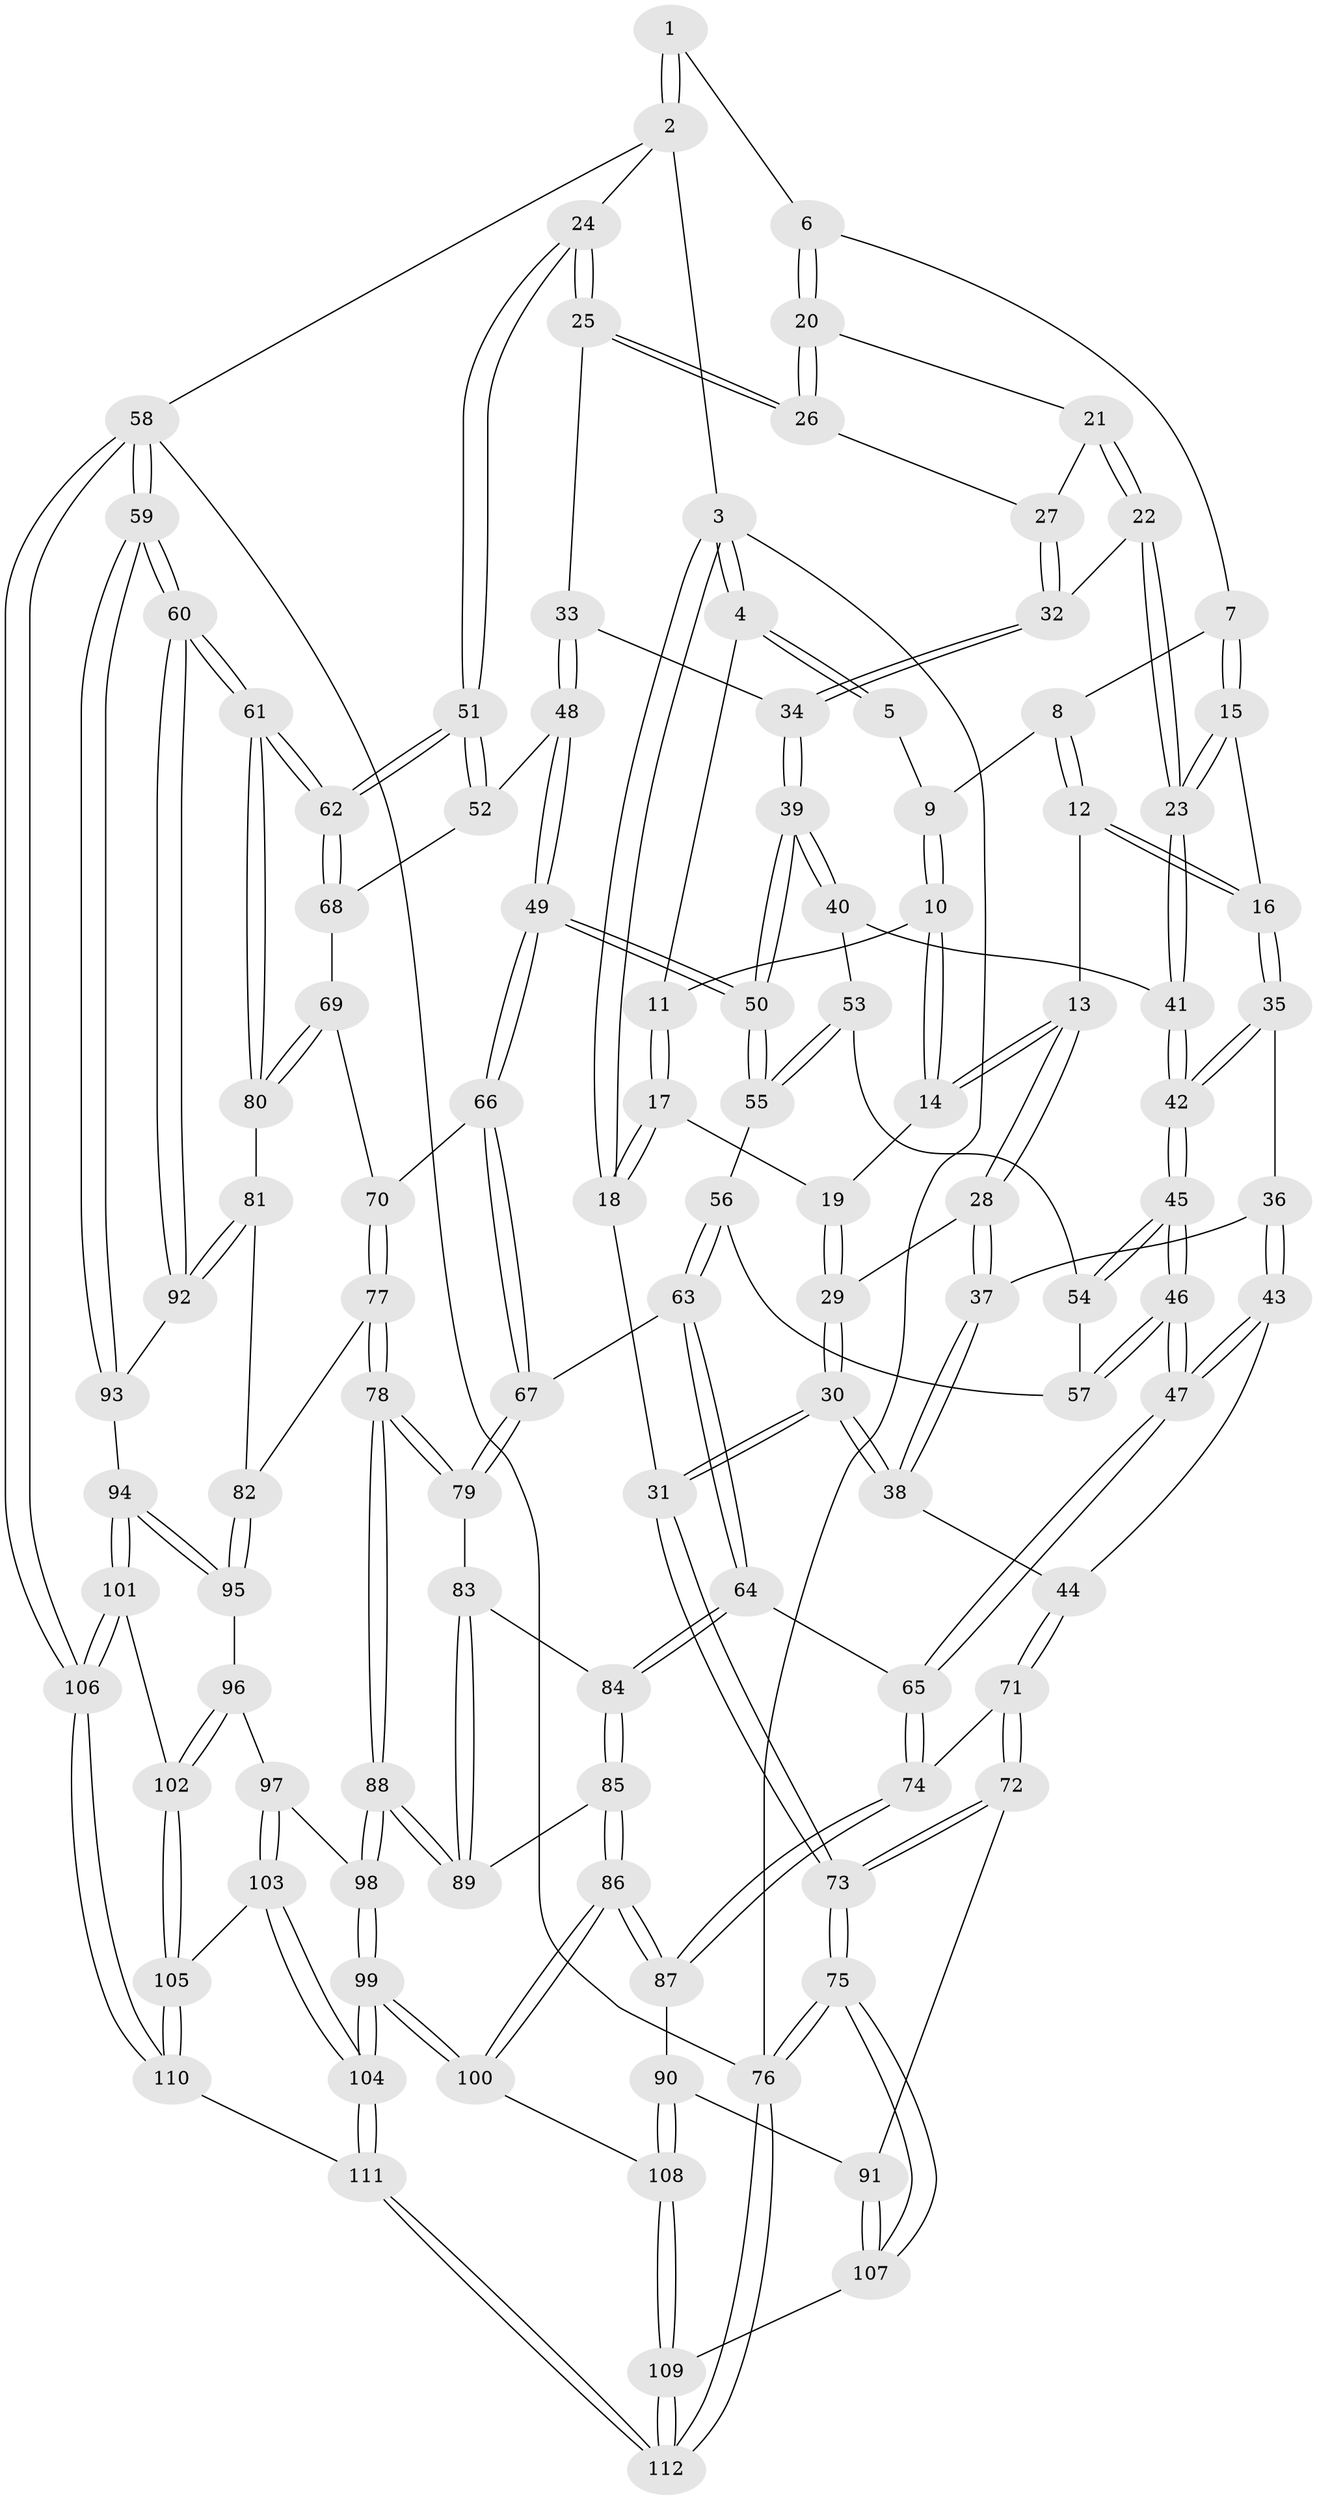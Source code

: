 // coarse degree distribution, {2: 0.075, 4: 0.1, 5: 0.075, 3: 0.75}
// Generated by graph-tools (version 1.1) at 2025/54/03/04/25 22:54:21]
// undirected, 112 vertices, 277 edges
graph export_dot {
  node [color=gray90,style=filled];
  1 [pos="+0.6834508107641563+0"];
  2 [pos="+1+0"];
  3 [pos="+0+0"];
  4 [pos="+0+0"];
  5 [pos="+0.2833079229925107+0"];
  6 [pos="+0.6063738704517645+0.03632531924989547"];
  7 [pos="+0.39005330590550896+0.001223050458711159"];
  8 [pos="+0.345691853485744+0"];
  9 [pos="+0.2856077138201253+0"];
  10 [pos="+0.19825103469297653+0.05552888533406571"];
  11 [pos="+0.09286387054065841+0.07579770679692391"];
  12 [pos="+0.30780437352874107+0.13146055606030713"];
  13 [pos="+0.2521381945442643+0.1557403490035588"];
  14 [pos="+0.200716629399547+0.0905974904993188"];
  15 [pos="+0.49112645289190837+0.1871792520261098"];
  16 [pos="+0.43185755179877106+0.1985642568467013"];
  17 [pos="+0.07718086228174156+0.11643647299843146"];
  18 [pos="+0+0.30050208429843533"];
  19 [pos="+0.14943751182517256+0.13342919124295857"];
  20 [pos="+0.6057488791750707+0.03990608667456065"];
  21 [pos="+0.6013194195454757+0.048623531968471974"];
  22 [pos="+0.5199527165795381+0.184659398631187"];
  23 [pos="+0.5062955673546766+0.1923255575877247"];
  24 [pos="+1+0"];
  25 [pos="+0.9786672012089391+0.1093446541605249"];
  26 [pos="+0.7274552711708097+0.11854421730604833"];
  27 [pos="+0.6911941661560138+0.15234926574274416"];
  28 [pos="+0.24209141704688455+0.19775395136947474"];
  29 [pos="+0.14981869234840323+0.18259284806131393"];
  30 [pos="+0+0.3847107209757439"];
  31 [pos="+0+0.37795029260483226"];
  32 [pos="+0.6536468591333885+0.21115616314932403"];
  33 [pos="+0.8778944690137865+0.21432884800764757"];
  34 [pos="+0.7277426603991468+0.26133347599804424"];
  35 [pos="+0.32625768417745044+0.27147699389046714"];
  36 [pos="+0.26537711328489527+0.26927741384823606"];
  37 [pos="+0.255431427150792+0.26599409909403987"];
  38 [pos="+0.012316846783459113+0.4071168604560334"];
  39 [pos="+0.6927427896950934+0.3427803438242937"];
  40 [pos="+0.5324110801906355+0.29541049907852346"];
  41 [pos="+0.5134753016042256+0.2583936833416357"];
  42 [pos="+0.381774288564195+0.3947942784755255"];
  43 [pos="+0.31188591639502217+0.5094856478907863"];
  44 [pos="+0.12767784562636977+0.4887961671783891"];
  45 [pos="+0.3719000750561518+0.46578994359256537"];
  46 [pos="+0.35610098425913755+0.5176590655632911"];
  47 [pos="+0.35396385300691163+0.5215869111815321"];
  48 [pos="+0.8347318382302689+0.45353513293179315"];
  49 [pos="+0.7611213554581283+0.48417017006867946"];
  50 [pos="+0.702505644568672+0.44325313544239137"];
  51 [pos="+1+0.43265322056988736"];
  52 [pos="+0.8591070993243843+0.461168312157185"];
  53 [pos="+0.5346168354817796+0.3180244055389526"];
  54 [pos="+0.532244038192958+0.35041718073377026"];
  55 [pos="+0.6996410318851786+0.4435505600396359"];
  56 [pos="+0.6028906681353112+0.46647158838131964"];
  57 [pos="+0.5461391789201465+0.41523937803689054"];
  58 [pos="+1+1"];
  59 [pos="+1+0.9175613518199303"];
  60 [pos="+1+0.8176260500584274"];
  61 [pos="+1+0.5910627467207914"];
  62 [pos="+1+0.5693794122075716"];
  63 [pos="+0.519890507546421+0.5927716515037567"];
  64 [pos="+0.47482350067903045+0.608755695409611"];
  65 [pos="+0.3876961249814595+0.5794292984686995"];
  66 [pos="+0.7456891329647943+0.5982809167673395"];
  67 [pos="+0.7004481236768914+0.6362523734781627"];
  68 [pos="+0.9158373878471753+0.5746466338735254"];
  69 [pos="+0.8803144241048826+0.6486817295057781"];
  70 [pos="+0.7924297516486136+0.6267455278454666"];
  71 [pos="+0.1416159737532667+0.6878102547291337"];
  72 [pos="+0.1312706017516463+0.7384940151505127"];
  73 [pos="+0+0.7693838427833786"];
  74 [pos="+0.35841253407178175+0.6338451742475306"];
  75 [pos="+0+1"];
  76 [pos="+0+1"];
  77 [pos="+0.8203207064805187+0.7835396791035864"];
  78 [pos="+0.7356909645006797+0.8252274644955068"];
  79 [pos="+0.6963062364710759+0.6623642329156215"];
  80 [pos="+0.9256549272851187+0.7007749416242798"];
  81 [pos="+0.9102273019300599+0.7550165695905761"];
  82 [pos="+0.851008078681018+0.7807139938080349"];
  83 [pos="+0.6260767957385788+0.7170662458893763"];
  84 [pos="+0.5050464625638508+0.6969638279678602"];
  85 [pos="+0.5137531977201146+0.8035726966144748"];
  86 [pos="+0.48804403751678144+0.8834234233515753"];
  87 [pos="+0.34244154655878+0.6858791857727008"];
  88 [pos="+0.7330902757843437+0.8302548021843565"];
  89 [pos="+0.6110995404009937+0.7697663998708439"];
  90 [pos="+0.24231857189609424+0.834111186697692"];
  91 [pos="+0.20317215291413432+0.8224090014818093"];
  92 [pos="+0.9364286880325616+0.787027320583951"];
  93 [pos="+0.9484923895907662+0.8752397209540707"];
  94 [pos="+0.9334490601705977+0.8907999052298534"];
  95 [pos="+0.8722220457992081+0.8543889773430974"];
  96 [pos="+0.8372772538400464+0.8883609938174065"];
  97 [pos="+0.736648120895029+0.8377064266484573"];
  98 [pos="+0.7330047697189572+0.8306924137674114"];
  99 [pos="+0.5127934544667009+0.9488224590711759"];
  100 [pos="+0.4858470620909001+0.9042587880937633"];
  101 [pos="+0.9069665736114608+0.9486489371043467"];
  102 [pos="+0.8654896732728342+0.927803046838063"];
  103 [pos="+0.7559266897467786+0.9536549059132302"];
  104 [pos="+0.5151203026258293+0.9701085085332101"];
  105 [pos="+0.7577402857431703+0.9574765623418333"];
  106 [pos="+1+1"];
  107 [pos="+0.03854905358511621+0.9547132898189016"];
  108 [pos="+0.26436837641267585+0.8626891446839882"];
  109 [pos="+0.24823631088075873+0.9810239759263968"];
  110 [pos="+0.7958179468534935+1"];
  111 [pos="+0.5143042074419079+1"];
  112 [pos="+0.26706196535876914+1"];
  1 -- 2;
  1 -- 2;
  1 -- 6;
  2 -- 3;
  2 -- 24;
  2 -- 58;
  3 -- 4;
  3 -- 4;
  3 -- 18;
  3 -- 18;
  3 -- 76;
  4 -- 5;
  4 -- 5;
  4 -- 11;
  5 -- 9;
  6 -- 7;
  6 -- 20;
  6 -- 20;
  7 -- 8;
  7 -- 15;
  7 -- 15;
  8 -- 9;
  8 -- 12;
  8 -- 12;
  9 -- 10;
  9 -- 10;
  10 -- 11;
  10 -- 14;
  10 -- 14;
  11 -- 17;
  11 -- 17;
  12 -- 13;
  12 -- 16;
  12 -- 16;
  13 -- 14;
  13 -- 14;
  13 -- 28;
  13 -- 28;
  14 -- 19;
  15 -- 16;
  15 -- 23;
  15 -- 23;
  16 -- 35;
  16 -- 35;
  17 -- 18;
  17 -- 18;
  17 -- 19;
  18 -- 31;
  19 -- 29;
  19 -- 29;
  20 -- 21;
  20 -- 26;
  20 -- 26;
  21 -- 22;
  21 -- 22;
  21 -- 27;
  22 -- 23;
  22 -- 23;
  22 -- 32;
  23 -- 41;
  23 -- 41;
  24 -- 25;
  24 -- 25;
  24 -- 51;
  24 -- 51;
  25 -- 26;
  25 -- 26;
  25 -- 33;
  26 -- 27;
  27 -- 32;
  27 -- 32;
  28 -- 29;
  28 -- 37;
  28 -- 37;
  29 -- 30;
  29 -- 30;
  30 -- 31;
  30 -- 31;
  30 -- 38;
  30 -- 38;
  31 -- 73;
  31 -- 73;
  32 -- 34;
  32 -- 34;
  33 -- 34;
  33 -- 48;
  33 -- 48;
  34 -- 39;
  34 -- 39;
  35 -- 36;
  35 -- 42;
  35 -- 42;
  36 -- 37;
  36 -- 43;
  36 -- 43;
  37 -- 38;
  37 -- 38;
  38 -- 44;
  39 -- 40;
  39 -- 40;
  39 -- 50;
  39 -- 50;
  40 -- 41;
  40 -- 53;
  41 -- 42;
  41 -- 42;
  42 -- 45;
  42 -- 45;
  43 -- 44;
  43 -- 47;
  43 -- 47;
  44 -- 71;
  44 -- 71;
  45 -- 46;
  45 -- 46;
  45 -- 54;
  45 -- 54;
  46 -- 47;
  46 -- 47;
  46 -- 57;
  46 -- 57;
  47 -- 65;
  47 -- 65;
  48 -- 49;
  48 -- 49;
  48 -- 52;
  49 -- 50;
  49 -- 50;
  49 -- 66;
  49 -- 66;
  50 -- 55;
  50 -- 55;
  51 -- 52;
  51 -- 52;
  51 -- 62;
  51 -- 62;
  52 -- 68;
  53 -- 54;
  53 -- 55;
  53 -- 55;
  54 -- 57;
  55 -- 56;
  56 -- 57;
  56 -- 63;
  56 -- 63;
  58 -- 59;
  58 -- 59;
  58 -- 106;
  58 -- 106;
  58 -- 76;
  59 -- 60;
  59 -- 60;
  59 -- 93;
  59 -- 93;
  60 -- 61;
  60 -- 61;
  60 -- 92;
  60 -- 92;
  61 -- 62;
  61 -- 62;
  61 -- 80;
  61 -- 80;
  62 -- 68;
  62 -- 68;
  63 -- 64;
  63 -- 64;
  63 -- 67;
  64 -- 65;
  64 -- 84;
  64 -- 84;
  65 -- 74;
  65 -- 74;
  66 -- 67;
  66 -- 67;
  66 -- 70;
  67 -- 79;
  67 -- 79;
  68 -- 69;
  69 -- 70;
  69 -- 80;
  69 -- 80;
  70 -- 77;
  70 -- 77;
  71 -- 72;
  71 -- 72;
  71 -- 74;
  72 -- 73;
  72 -- 73;
  72 -- 91;
  73 -- 75;
  73 -- 75;
  74 -- 87;
  74 -- 87;
  75 -- 76;
  75 -- 76;
  75 -- 107;
  75 -- 107;
  76 -- 112;
  76 -- 112;
  77 -- 78;
  77 -- 78;
  77 -- 82;
  78 -- 79;
  78 -- 79;
  78 -- 88;
  78 -- 88;
  79 -- 83;
  80 -- 81;
  81 -- 82;
  81 -- 92;
  81 -- 92;
  82 -- 95;
  82 -- 95;
  83 -- 84;
  83 -- 89;
  83 -- 89;
  84 -- 85;
  84 -- 85;
  85 -- 86;
  85 -- 86;
  85 -- 89;
  86 -- 87;
  86 -- 87;
  86 -- 100;
  86 -- 100;
  87 -- 90;
  88 -- 89;
  88 -- 89;
  88 -- 98;
  88 -- 98;
  90 -- 91;
  90 -- 108;
  90 -- 108;
  91 -- 107;
  91 -- 107;
  92 -- 93;
  93 -- 94;
  94 -- 95;
  94 -- 95;
  94 -- 101;
  94 -- 101;
  95 -- 96;
  96 -- 97;
  96 -- 102;
  96 -- 102;
  97 -- 98;
  97 -- 103;
  97 -- 103;
  98 -- 99;
  98 -- 99;
  99 -- 100;
  99 -- 100;
  99 -- 104;
  99 -- 104;
  100 -- 108;
  101 -- 102;
  101 -- 106;
  101 -- 106;
  102 -- 105;
  102 -- 105;
  103 -- 104;
  103 -- 104;
  103 -- 105;
  104 -- 111;
  104 -- 111;
  105 -- 110;
  105 -- 110;
  106 -- 110;
  106 -- 110;
  107 -- 109;
  108 -- 109;
  108 -- 109;
  109 -- 112;
  109 -- 112;
  110 -- 111;
  111 -- 112;
  111 -- 112;
}
